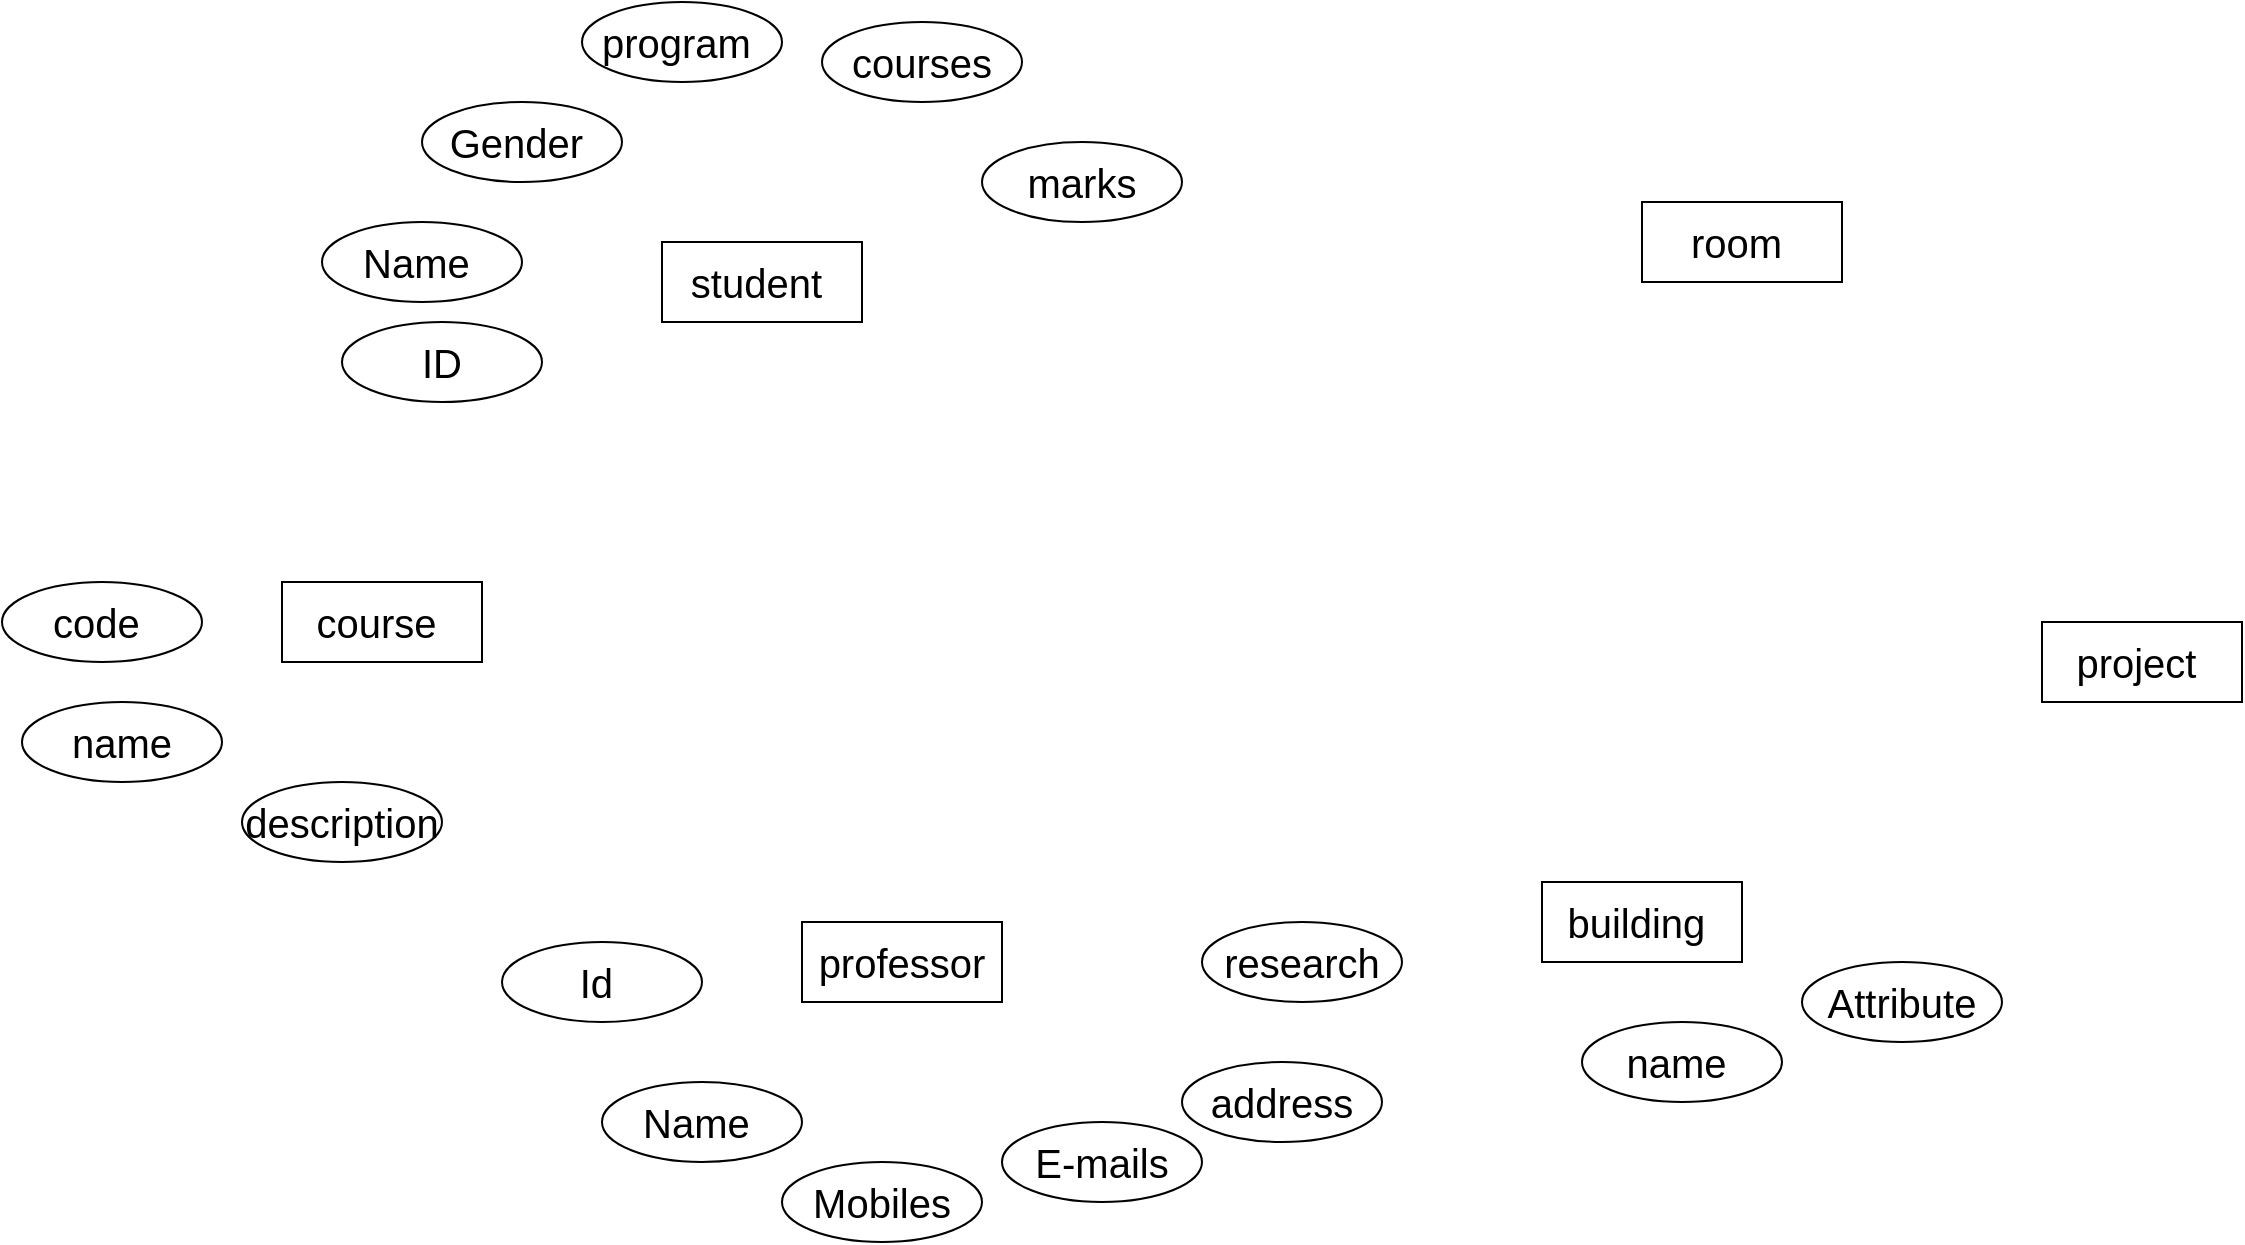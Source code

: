 <mxfile version="14.6.13" type="github">
  <diagram id="R2lEEEUBdFMjLlhIrx00" name="Page-1">
    <mxGraphModel dx="1226" dy="1686" grid="1" gridSize="10" guides="1" tooltips="1" connect="1" arrows="1" fold="1" page="1" pageScale="1" pageWidth="850" pageHeight="1100" math="0" shadow="0" extFonts="Permanent Marker^https://fonts.googleapis.com/css?family=Permanent+Marker">
      <root>
        <mxCell id="0" />
        <mxCell id="1" parent="0" />
        <mxCell id="NNV8wbCFqwEBxxj62G1I-1" value="professor" style="whiteSpace=wrap;html=1;align=center;fontSize=20;fontStyle=0" vertex="1" parent="1">
          <mxGeometry x="230" y="280" width="100" height="40" as="geometry" />
        </mxCell>
        <mxCell id="NNV8wbCFqwEBxxj62G1I-3" value="building&amp;nbsp;" style="whiteSpace=wrap;html=1;align=center;fontSize=20;fontStyle=0" vertex="1" parent="1">
          <mxGeometry x="600" y="260" width="100" height="40" as="geometry" />
        </mxCell>
        <mxCell id="NNV8wbCFqwEBxxj62G1I-4" value="student&amp;nbsp;" style="whiteSpace=wrap;html=1;align=center;fontSize=20;fontStyle=0" vertex="1" parent="1">
          <mxGeometry x="160" y="-60" width="100" height="40" as="geometry" />
        </mxCell>
        <mxCell id="NNV8wbCFqwEBxxj62G1I-5" value="project&amp;nbsp;" style="whiteSpace=wrap;html=1;align=center;fontSize=20;fontStyle=0" vertex="1" parent="1">
          <mxGeometry x="850" y="130" width="100" height="40" as="geometry" />
        </mxCell>
        <mxCell id="NNV8wbCFqwEBxxj62G1I-6" value="room&amp;nbsp;" style="whiteSpace=wrap;html=1;align=center;fontSize=20;fontStyle=0" vertex="1" parent="1">
          <mxGeometry x="650" y="-80" width="100" height="40" as="geometry" />
        </mxCell>
        <mxCell id="NNV8wbCFqwEBxxj62G1I-8" value="course&amp;nbsp;" style="whiteSpace=wrap;html=1;align=center;fontSize=20;fontStyle=0" vertex="1" parent="1">
          <mxGeometry x="-30" y="110" width="100" height="40" as="geometry" />
        </mxCell>
        <mxCell id="NNV8wbCFqwEBxxj62G1I-10" value="courses" style="ellipse;whiteSpace=wrap;html=1;align=center;fontSize=20;fontStyle=0" vertex="1" parent="1">
          <mxGeometry x="240" y="-170" width="100" height="40" as="geometry" />
        </mxCell>
        <mxCell id="NNV8wbCFqwEBxxj62G1I-11" value="program&amp;nbsp;" style="ellipse;whiteSpace=wrap;html=1;align=center;fontStyle=0;fontSize=20;" vertex="1" parent="1">
          <mxGeometry x="120" y="-180" width="100" height="40" as="geometry" />
        </mxCell>
        <mxCell id="NNV8wbCFqwEBxxj62G1I-12" value="Gender&amp;nbsp;" style="ellipse;whiteSpace=wrap;html=1;align=center;fontStyle=0;fontSize=20;" vertex="1" parent="1">
          <mxGeometry x="40" y="-130" width="100" height="40" as="geometry" />
        </mxCell>
        <mxCell id="NNV8wbCFqwEBxxj62G1I-13" value="Name&amp;nbsp;" style="ellipse;whiteSpace=wrap;html=1;align=center;fontStyle=0;fontSize=20;" vertex="1" parent="1">
          <mxGeometry x="-10" y="-70" width="100" height="40" as="geometry" />
        </mxCell>
        <mxCell id="NNV8wbCFqwEBxxj62G1I-14" value="marks" style="ellipse;whiteSpace=wrap;html=1;align=center;fontStyle=0;fontSize=20;" vertex="1" parent="1">
          <mxGeometry x="320" y="-110" width="100" height="40" as="geometry" />
        </mxCell>
        <mxCell id="NNV8wbCFqwEBxxj62G1I-15" value="description" style="ellipse;whiteSpace=wrap;html=1;align=center;fontStyle=0;fontSize=20;" vertex="1" parent="1">
          <mxGeometry x="-50" y="210" width="100" height="40" as="geometry" />
        </mxCell>
        <mxCell id="NNV8wbCFqwEBxxj62G1I-16" value="code&amp;nbsp;" style="ellipse;whiteSpace=wrap;html=1;align=center;fontStyle=0;fontSize=20;" vertex="1" parent="1">
          <mxGeometry x="-170" y="110" width="100" height="40" as="geometry" />
        </mxCell>
        <mxCell id="NNV8wbCFqwEBxxj62G1I-17" value="name" style="ellipse;whiteSpace=wrap;html=1;align=center;fontStyle=0;fontSize=20;" vertex="1" parent="1">
          <mxGeometry x="-160" y="170" width="100" height="40" as="geometry" />
        </mxCell>
        <mxCell id="NNV8wbCFqwEBxxj62G1I-18" value="ID" style="ellipse;whiteSpace=wrap;html=1;align=center;fontSize=20;fontStyle=0" vertex="1" parent="1">
          <mxGeometry y="-20" width="100" height="40" as="geometry" />
        </mxCell>
        <mxCell id="NNV8wbCFqwEBxxj62G1I-19" value="Id&amp;nbsp;" style="ellipse;whiteSpace=wrap;html=1;align=center;fontSize=20;" vertex="1" parent="1">
          <mxGeometry x="80" y="290" width="100" height="40" as="geometry" />
        </mxCell>
        <mxCell id="NNV8wbCFqwEBxxj62G1I-20" value="Mobiles" style="ellipse;whiteSpace=wrap;html=1;align=center;fontSize=20;" vertex="1" parent="1">
          <mxGeometry x="220" y="400" width="100" height="40" as="geometry" />
        </mxCell>
        <mxCell id="NNV8wbCFqwEBxxj62G1I-21" value="Name&amp;nbsp;" style="ellipse;whiteSpace=wrap;html=1;align=center;fontSize=20;" vertex="1" parent="1">
          <mxGeometry x="130" y="360" width="100" height="40" as="geometry" />
        </mxCell>
        <mxCell id="NNV8wbCFqwEBxxj62G1I-22" value="E-mails" style="ellipse;whiteSpace=wrap;html=1;align=center;fontSize=20;" vertex="1" parent="1">
          <mxGeometry x="330" y="380" width="100" height="40" as="geometry" />
        </mxCell>
        <mxCell id="NNV8wbCFqwEBxxj62G1I-23" value="address" style="ellipse;whiteSpace=wrap;html=1;align=center;fontSize=20;" vertex="1" parent="1">
          <mxGeometry x="420" y="350" width="100" height="40" as="geometry" />
        </mxCell>
        <mxCell id="NNV8wbCFqwEBxxj62G1I-24" value="research" style="ellipse;whiteSpace=wrap;html=1;align=center;fontSize=20;" vertex="1" parent="1">
          <mxGeometry x="430" y="280" width="100" height="40" as="geometry" />
        </mxCell>
        <mxCell id="NNV8wbCFqwEBxxj62G1I-25" value="Attribute" style="ellipse;whiteSpace=wrap;html=1;align=center;fontSize=20;" vertex="1" parent="1">
          <mxGeometry x="730" y="300" width="100" height="40" as="geometry" />
        </mxCell>
        <mxCell id="NNV8wbCFqwEBxxj62G1I-26" value="name&amp;nbsp;" style="ellipse;whiteSpace=wrap;html=1;align=center;fontSize=20;" vertex="1" parent="1">
          <mxGeometry x="620" y="330" width="100" height="40" as="geometry" />
        </mxCell>
      </root>
    </mxGraphModel>
  </diagram>
</mxfile>
